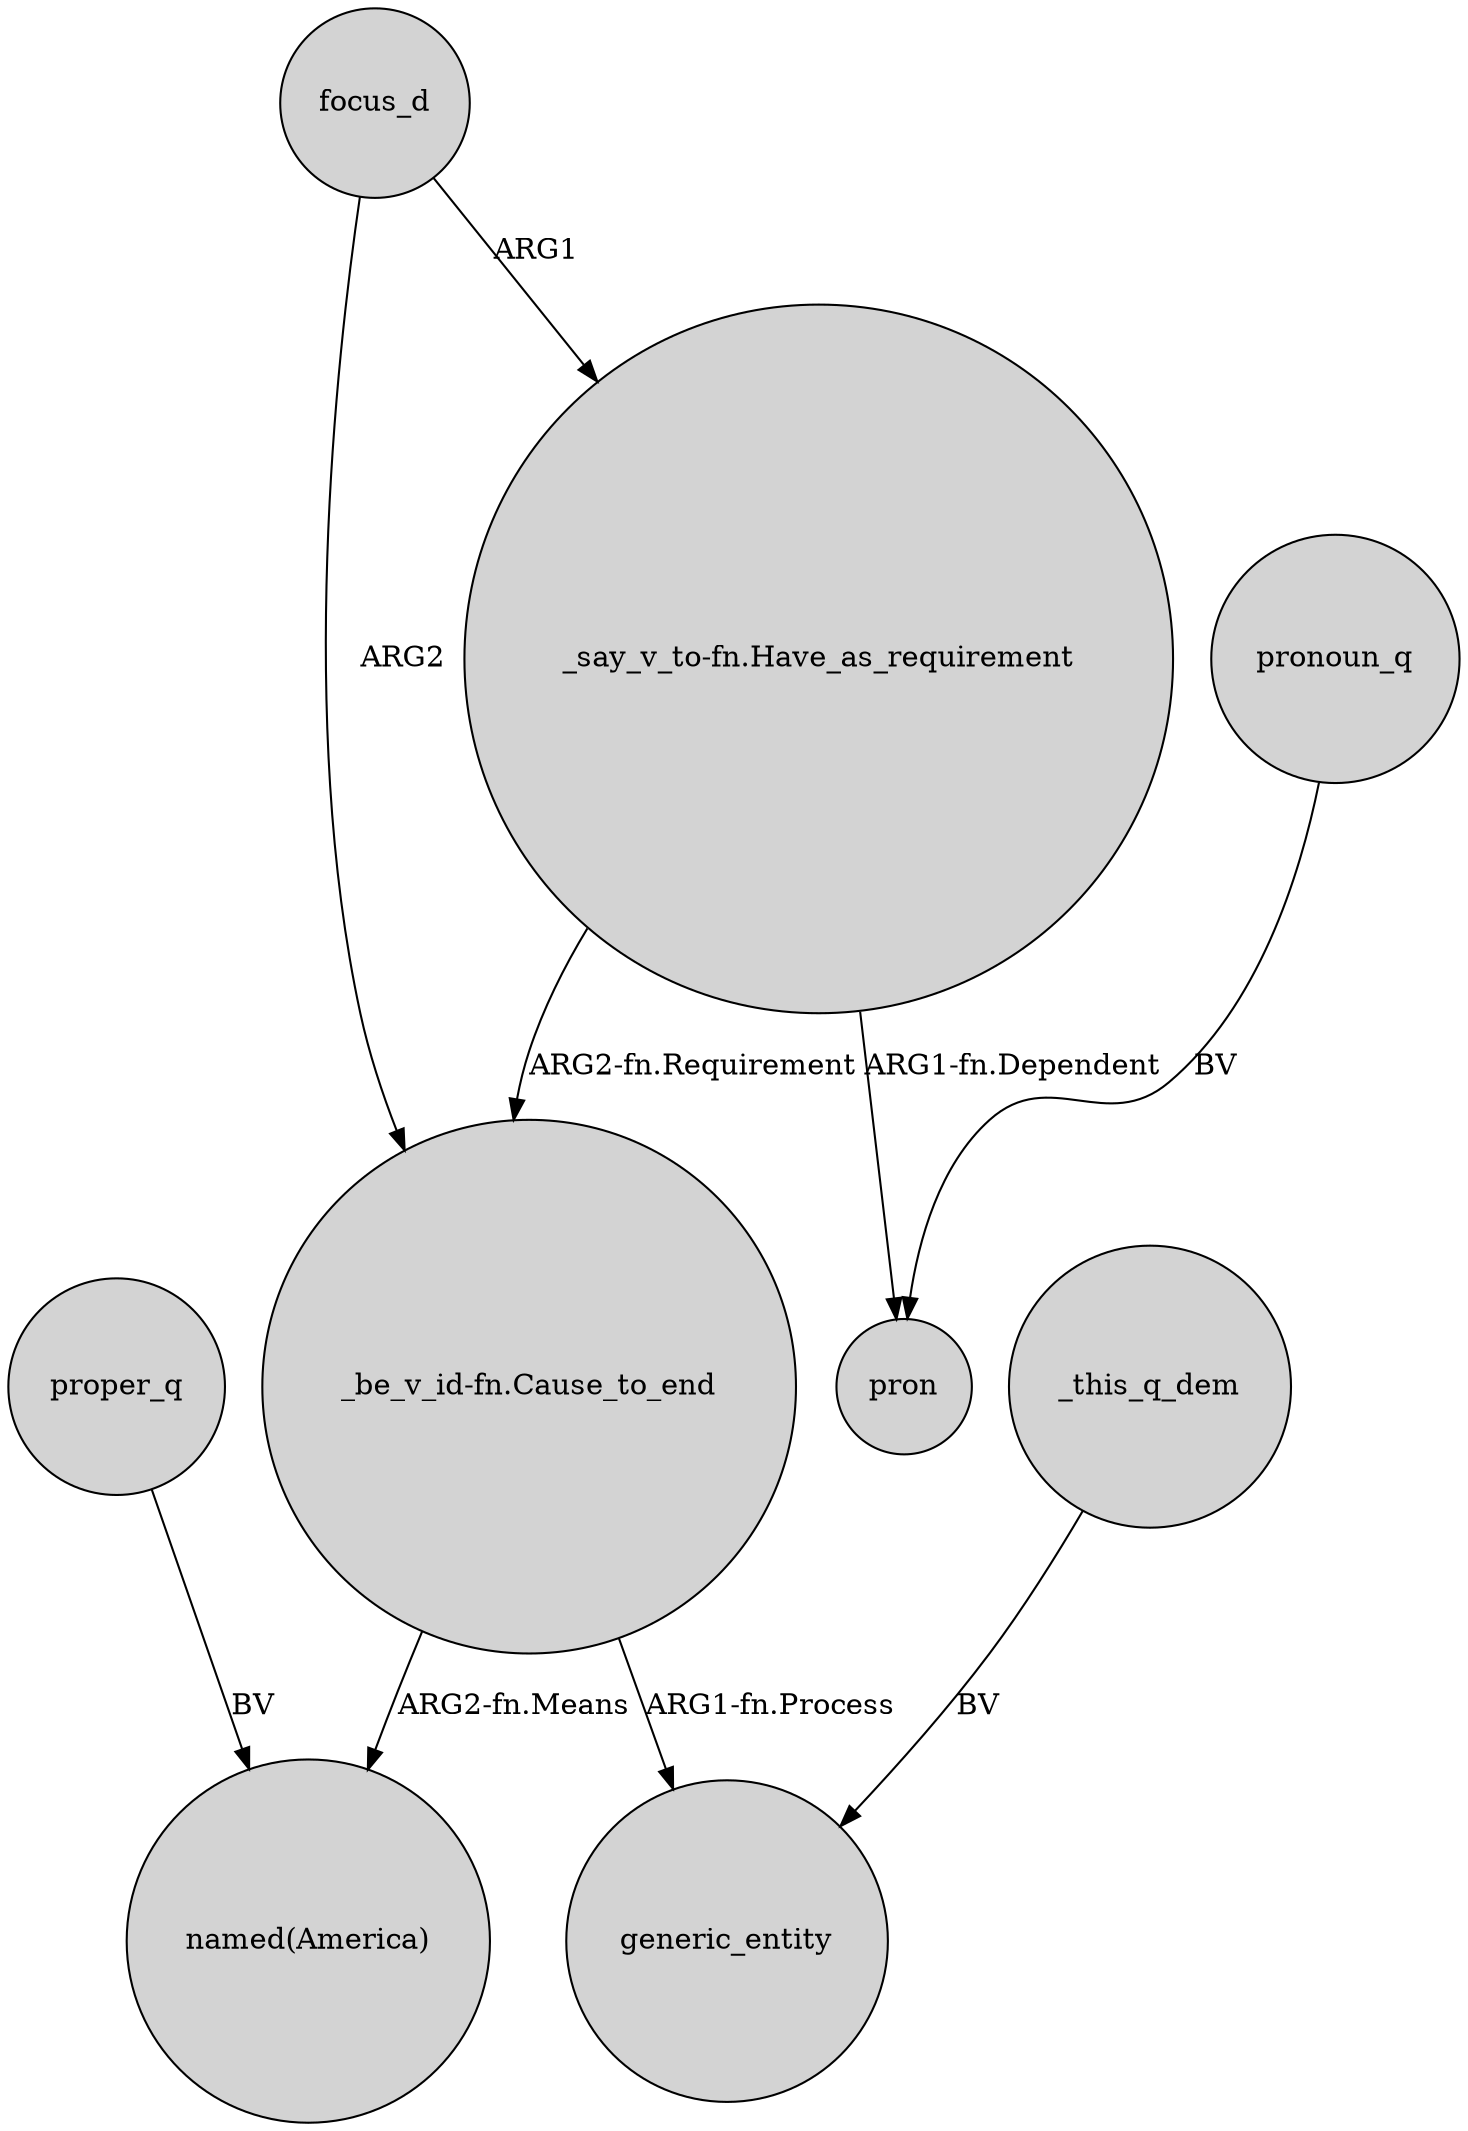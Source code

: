 digraph {
	node [shape=circle style=filled]
	proper_q -> "named(America)" [label=BV]
	"_be_v_id-fn.Cause_to_end" -> "named(America)" [label="ARG2-fn.Means"]
	"_be_v_id-fn.Cause_to_end" -> generic_entity [label="ARG1-fn.Process"]
	"_say_v_to-fn.Have_as_requirement" -> pron [label="ARG1-fn.Dependent"]
	focus_d -> "_be_v_id-fn.Cause_to_end" [label=ARG2]
	"_say_v_to-fn.Have_as_requirement" -> "_be_v_id-fn.Cause_to_end" [label="ARG2-fn.Requirement"]
	pronoun_q -> pron [label=BV]
	focus_d -> "_say_v_to-fn.Have_as_requirement" [label=ARG1]
	_this_q_dem -> generic_entity [label=BV]
}
